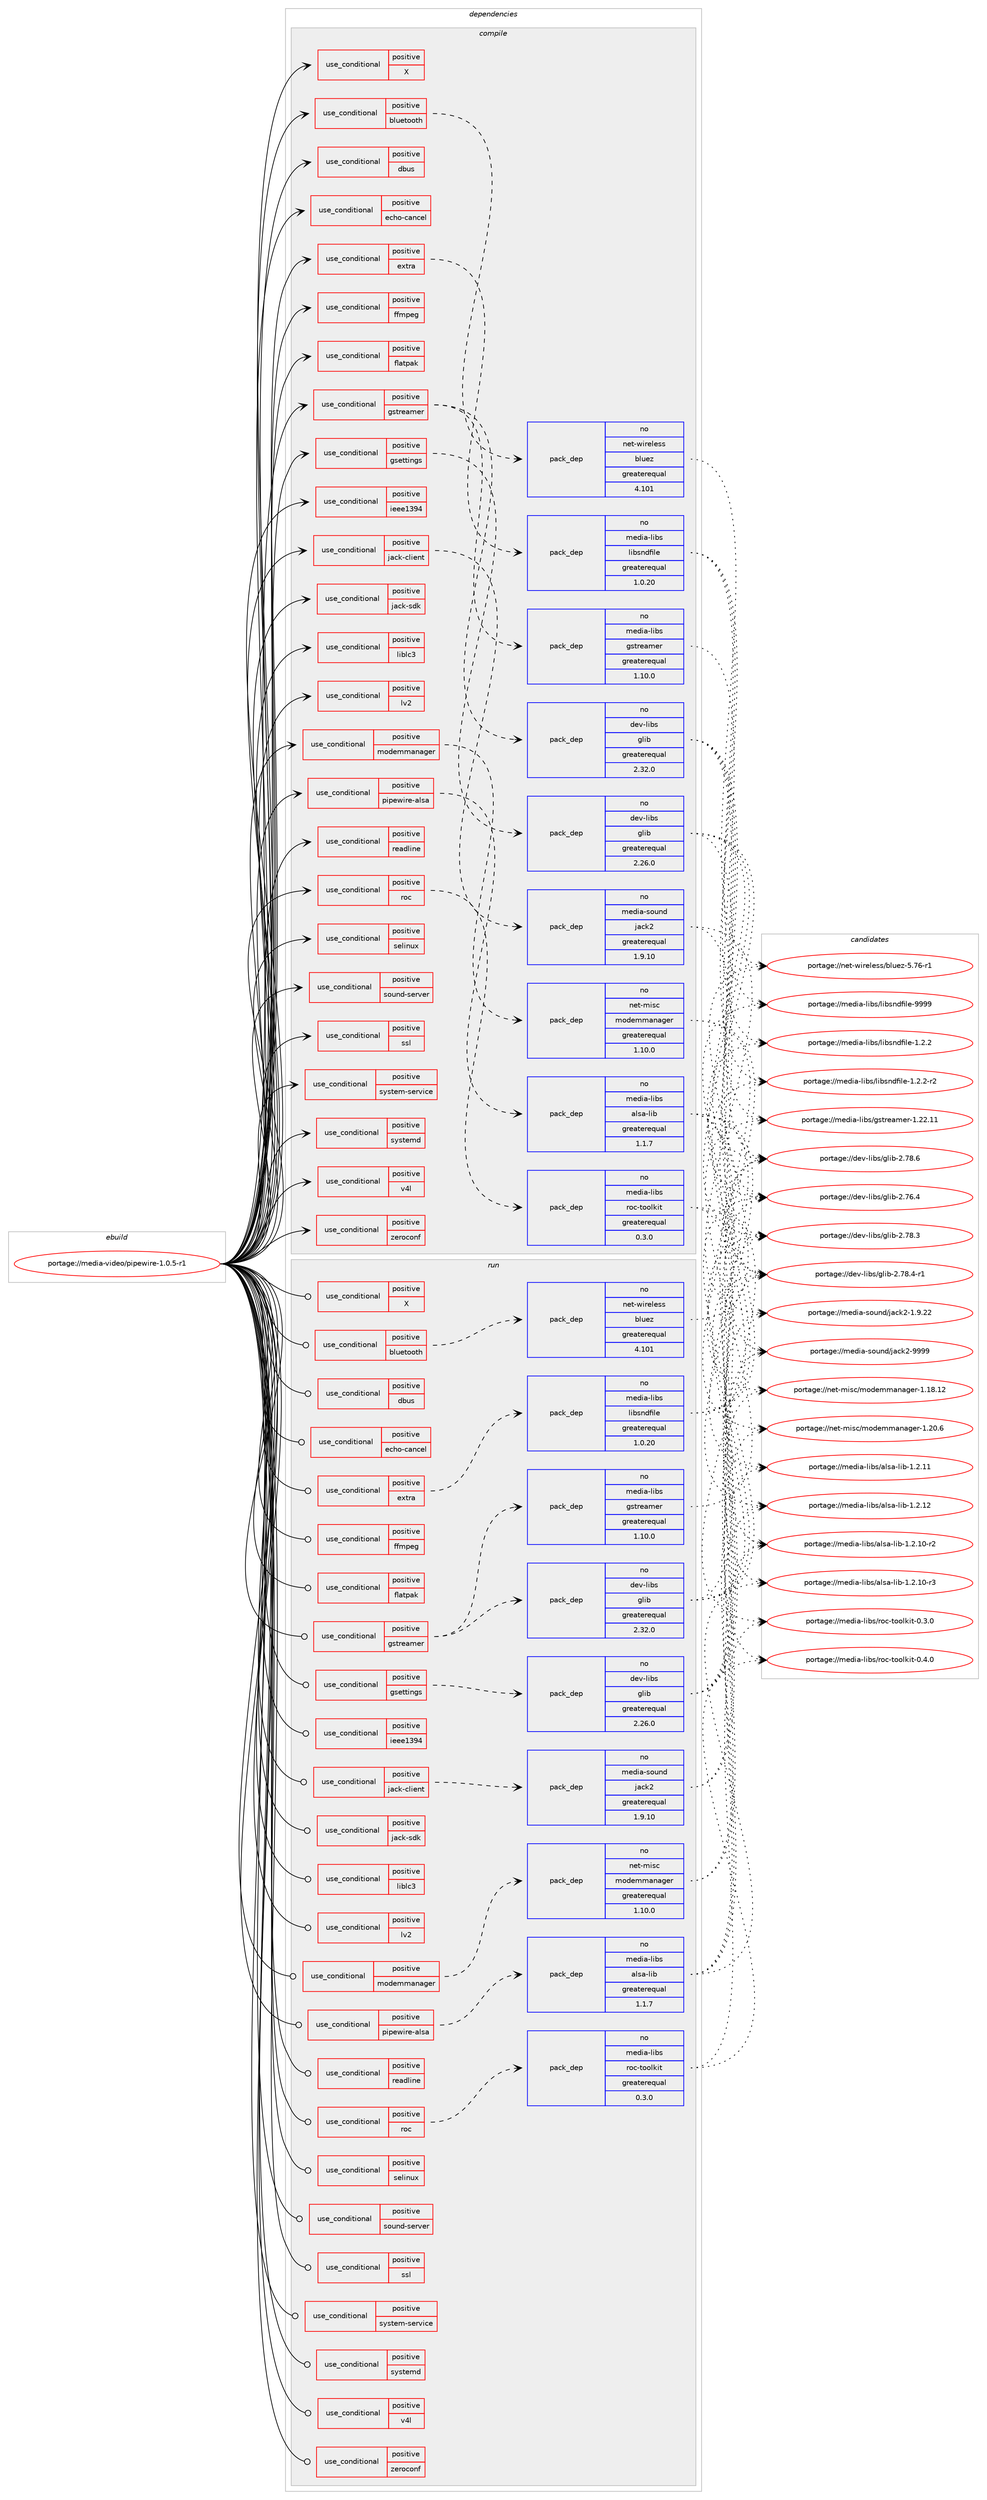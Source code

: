 digraph prolog {

# *************
# Graph options
# *************

newrank=true;
concentrate=true;
compound=true;
graph [rankdir=LR,fontname=Helvetica,fontsize=10,ranksep=1.5];#, ranksep=2.5, nodesep=0.2];
edge  [arrowhead=vee];
node  [fontname=Helvetica,fontsize=10];

# **********
# The ebuild
# **********

subgraph cluster_leftcol {
color=gray;
rank=same;
label=<<i>ebuild</i>>;
id [label="portage://media-video/pipewire-1.0.5-r1", color=red, width=4, href="../media-video/pipewire-1.0.5-r1.svg"];
}

# ****************
# The dependencies
# ****************

subgraph cluster_midcol {
color=gray;
label=<<i>dependencies</i>>;
subgraph cluster_compile {
fillcolor="#eeeeee";
style=filled;
label=<<i>compile</i>>;
subgraph cond83221 {
dependency171243 [label=<<TABLE BORDER="0" CELLBORDER="1" CELLSPACING="0" CELLPADDING="4"><TR><TD ROWSPAN="3" CELLPADDING="10">use_conditional</TD></TR><TR><TD>positive</TD></TR><TR><TD>X</TD></TR></TABLE>>, shape=none, color=red];
# *** BEGIN UNKNOWN DEPENDENCY TYPE (TODO) ***
# dependency171243 -> package_dependency(portage://media-video/pipewire-1.0.5-r1,install,no,media-libs,libcanberra,none,[,,],[],[])
# *** END UNKNOWN DEPENDENCY TYPE (TODO) ***

# *** BEGIN UNKNOWN DEPENDENCY TYPE (TODO) ***
# dependency171243 -> package_dependency(portage://media-video/pipewire-1.0.5-r1,install,no,x11-libs,libX11,none,[,,],[],[])
# *** END UNKNOWN DEPENDENCY TYPE (TODO) ***

# *** BEGIN UNKNOWN DEPENDENCY TYPE (TODO) ***
# dependency171243 -> package_dependency(portage://media-video/pipewire-1.0.5-r1,install,no,x11-libs,libXfixes,none,[,,],[],[])
# *** END UNKNOWN DEPENDENCY TYPE (TODO) ***

}
id:e -> dependency171243:w [weight=20,style="solid",arrowhead="vee"];
subgraph cond83222 {
dependency171244 [label=<<TABLE BORDER="0" CELLBORDER="1" CELLSPACING="0" CELLPADDING="4"><TR><TD ROWSPAN="3" CELLPADDING="10">use_conditional</TD></TR><TR><TD>positive</TD></TR><TR><TD>bluetooth</TD></TR></TABLE>>, shape=none, color=red];
# *** BEGIN UNKNOWN DEPENDENCY TYPE (TODO) ***
# dependency171244 -> package_dependency(portage://media-video/pipewire-1.0.5-r1,install,no,dev-libs,glib,none,[,,],[],[])
# *** END UNKNOWN DEPENDENCY TYPE (TODO) ***

# *** BEGIN UNKNOWN DEPENDENCY TYPE (TODO) ***
# dependency171244 -> package_dependency(portage://media-video/pipewire-1.0.5-r1,install,no,media-libs,fdk-aac,none,[,,],[],[])
# *** END UNKNOWN DEPENDENCY TYPE (TODO) ***

# *** BEGIN UNKNOWN DEPENDENCY TYPE (TODO) ***
# dependency171244 -> package_dependency(portage://media-video/pipewire-1.0.5-r1,install,no,media-libs,libldac,none,[,,],[],[])
# *** END UNKNOWN DEPENDENCY TYPE (TODO) ***

# *** BEGIN UNKNOWN DEPENDENCY TYPE (TODO) ***
# dependency171244 -> package_dependency(portage://media-video/pipewire-1.0.5-r1,install,no,media-libs,libfreeaptx,none,[,,],[],[])
# *** END UNKNOWN DEPENDENCY TYPE (TODO) ***

# *** BEGIN UNKNOWN DEPENDENCY TYPE (TODO) ***
# dependency171244 -> package_dependency(portage://media-video/pipewire-1.0.5-r1,install,no,media-libs,opus,none,[,,],[],[])
# *** END UNKNOWN DEPENDENCY TYPE (TODO) ***

# *** BEGIN UNKNOWN DEPENDENCY TYPE (TODO) ***
# dependency171244 -> package_dependency(portage://media-video/pipewire-1.0.5-r1,install,no,media-libs,sbc,none,[,,],[],[])
# *** END UNKNOWN DEPENDENCY TYPE (TODO) ***

subgraph pack85542 {
dependency171245 [label=<<TABLE BORDER="0" CELLBORDER="1" CELLSPACING="0" CELLPADDING="4" WIDTH="220"><TR><TD ROWSPAN="6" CELLPADDING="30">pack_dep</TD></TR><TR><TD WIDTH="110">no</TD></TR><TR><TD>net-wireless</TD></TR><TR><TD>bluez</TD></TR><TR><TD>greaterequal</TD></TR><TR><TD>4.101</TD></TR></TABLE>>, shape=none, color=blue];
}
dependency171244:e -> dependency171245:w [weight=20,style="dashed",arrowhead="vee"];
# *** BEGIN UNKNOWN DEPENDENCY TYPE (TODO) ***
# dependency171244 -> package_dependency(portage://media-video/pipewire-1.0.5-r1,install,no,virtual,libusb,none,[,,],[slot(1)],[])
# *** END UNKNOWN DEPENDENCY TYPE (TODO) ***

}
id:e -> dependency171244:w [weight=20,style="solid",arrowhead="vee"];
subgraph cond83223 {
dependency171246 [label=<<TABLE BORDER="0" CELLBORDER="1" CELLSPACING="0" CELLPADDING="4"><TR><TD ROWSPAN="3" CELLPADDING="10">use_conditional</TD></TR><TR><TD>positive</TD></TR><TR><TD>dbus</TD></TR></TABLE>>, shape=none, color=red];
# *** BEGIN UNKNOWN DEPENDENCY TYPE (TODO) ***
# dependency171246 -> package_dependency(portage://media-video/pipewire-1.0.5-r1,install,no,sys-apps,dbus,none,[,,],[],[use(optenable(abi_x86_32),negative),use(optenable(abi_x86_64),negative),use(optenable(abi_x86_x32),negative),use(optenable(abi_mips_n32),negative),use(optenable(abi_mips_n64),negative),use(optenable(abi_mips_o32),negative),use(optenable(abi_s390_32),negative),use(optenable(abi_s390_64),negative)])
# *** END UNKNOWN DEPENDENCY TYPE (TODO) ***

}
id:e -> dependency171246:w [weight=20,style="solid",arrowhead="vee"];
subgraph cond83224 {
dependency171247 [label=<<TABLE BORDER="0" CELLBORDER="1" CELLSPACING="0" CELLPADDING="4"><TR><TD ROWSPAN="3" CELLPADDING="10">use_conditional</TD></TR><TR><TD>positive</TD></TR><TR><TD>echo-cancel</TD></TR></TABLE>>, shape=none, color=red];
# *** BEGIN UNKNOWN DEPENDENCY TYPE (TODO) ***
# dependency171247 -> package_dependency(portage://media-video/pipewire-1.0.5-r1,install,no,media-libs,webrtc-audio-processing,none,[,,],[slot(1)],[])
# *** END UNKNOWN DEPENDENCY TYPE (TODO) ***

}
id:e -> dependency171247:w [weight=20,style="solid",arrowhead="vee"];
subgraph cond83225 {
dependency171248 [label=<<TABLE BORDER="0" CELLBORDER="1" CELLSPACING="0" CELLPADDING="4"><TR><TD ROWSPAN="3" CELLPADDING="10">use_conditional</TD></TR><TR><TD>positive</TD></TR><TR><TD>extra</TD></TR></TABLE>>, shape=none, color=red];
subgraph pack85543 {
dependency171249 [label=<<TABLE BORDER="0" CELLBORDER="1" CELLSPACING="0" CELLPADDING="4" WIDTH="220"><TR><TD ROWSPAN="6" CELLPADDING="30">pack_dep</TD></TR><TR><TD WIDTH="110">no</TD></TR><TR><TD>media-libs</TD></TR><TR><TD>libsndfile</TD></TR><TR><TD>greaterequal</TD></TR><TR><TD>1.0.20</TD></TR></TABLE>>, shape=none, color=blue];
}
dependency171248:e -> dependency171249:w [weight=20,style="dashed",arrowhead="vee"];
}
id:e -> dependency171248:w [weight=20,style="solid",arrowhead="vee"];
subgraph cond83226 {
dependency171250 [label=<<TABLE BORDER="0" CELLBORDER="1" CELLSPACING="0" CELLPADDING="4"><TR><TD ROWSPAN="3" CELLPADDING="10">use_conditional</TD></TR><TR><TD>positive</TD></TR><TR><TD>ffmpeg</TD></TR></TABLE>>, shape=none, color=red];
# *** BEGIN UNKNOWN DEPENDENCY TYPE (TODO) ***
# dependency171250 -> package_dependency(portage://media-video/pipewire-1.0.5-r1,install,no,media-video,ffmpeg,none,[,,],any_same_slot,[])
# *** END UNKNOWN DEPENDENCY TYPE (TODO) ***

}
id:e -> dependency171250:w [weight=20,style="solid",arrowhead="vee"];
subgraph cond83227 {
dependency171251 [label=<<TABLE BORDER="0" CELLBORDER="1" CELLSPACING="0" CELLPADDING="4"><TR><TD ROWSPAN="3" CELLPADDING="10">use_conditional</TD></TR><TR><TD>positive</TD></TR><TR><TD>flatpak</TD></TR></TABLE>>, shape=none, color=red];
# *** BEGIN UNKNOWN DEPENDENCY TYPE (TODO) ***
# dependency171251 -> package_dependency(portage://media-video/pipewire-1.0.5-r1,install,no,dev-libs,glib,none,[,,],[],[])
# *** END UNKNOWN DEPENDENCY TYPE (TODO) ***

}
id:e -> dependency171251:w [weight=20,style="solid",arrowhead="vee"];
subgraph cond83228 {
dependency171252 [label=<<TABLE BORDER="0" CELLBORDER="1" CELLSPACING="0" CELLPADDING="4"><TR><TD ROWSPAN="3" CELLPADDING="10">use_conditional</TD></TR><TR><TD>positive</TD></TR><TR><TD>gsettings</TD></TR></TABLE>>, shape=none, color=red];
subgraph pack85544 {
dependency171253 [label=<<TABLE BORDER="0" CELLBORDER="1" CELLSPACING="0" CELLPADDING="4" WIDTH="220"><TR><TD ROWSPAN="6" CELLPADDING="30">pack_dep</TD></TR><TR><TD WIDTH="110">no</TD></TR><TR><TD>dev-libs</TD></TR><TR><TD>glib</TD></TR><TR><TD>greaterequal</TD></TR><TR><TD>2.26.0</TD></TR></TABLE>>, shape=none, color=blue];
}
dependency171252:e -> dependency171253:w [weight=20,style="dashed",arrowhead="vee"];
}
id:e -> dependency171252:w [weight=20,style="solid",arrowhead="vee"];
subgraph cond83229 {
dependency171254 [label=<<TABLE BORDER="0" CELLBORDER="1" CELLSPACING="0" CELLPADDING="4"><TR><TD ROWSPAN="3" CELLPADDING="10">use_conditional</TD></TR><TR><TD>positive</TD></TR><TR><TD>gstreamer</TD></TR></TABLE>>, shape=none, color=red];
subgraph pack85545 {
dependency171255 [label=<<TABLE BORDER="0" CELLBORDER="1" CELLSPACING="0" CELLPADDING="4" WIDTH="220"><TR><TD ROWSPAN="6" CELLPADDING="30">pack_dep</TD></TR><TR><TD WIDTH="110">no</TD></TR><TR><TD>dev-libs</TD></TR><TR><TD>glib</TD></TR><TR><TD>greaterequal</TD></TR><TR><TD>2.32.0</TD></TR></TABLE>>, shape=none, color=blue];
}
dependency171254:e -> dependency171255:w [weight=20,style="dashed",arrowhead="vee"];
subgraph pack85546 {
dependency171256 [label=<<TABLE BORDER="0" CELLBORDER="1" CELLSPACING="0" CELLPADDING="4" WIDTH="220"><TR><TD ROWSPAN="6" CELLPADDING="30">pack_dep</TD></TR><TR><TD WIDTH="110">no</TD></TR><TR><TD>media-libs</TD></TR><TR><TD>gstreamer</TD></TR><TR><TD>greaterequal</TD></TR><TR><TD>1.10.0</TD></TR></TABLE>>, shape=none, color=blue];
}
dependency171254:e -> dependency171256:w [weight=20,style="dashed",arrowhead="vee"];
# *** BEGIN UNKNOWN DEPENDENCY TYPE (TODO) ***
# dependency171254 -> package_dependency(portage://media-video/pipewire-1.0.5-r1,install,no,media-libs,gst-plugins-base,none,[,,],[slot(1.0)],[])
# *** END UNKNOWN DEPENDENCY TYPE (TODO) ***

}
id:e -> dependency171254:w [weight=20,style="solid",arrowhead="vee"];
subgraph cond83230 {
dependency171257 [label=<<TABLE BORDER="0" CELLBORDER="1" CELLSPACING="0" CELLPADDING="4"><TR><TD ROWSPAN="3" CELLPADDING="10">use_conditional</TD></TR><TR><TD>positive</TD></TR><TR><TD>ieee1394</TD></TR></TABLE>>, shape=none, color=red];
# *** BEGIN UNKNOWN DEPENDENCY TYPE (TODO) ***
# dependency171257 -> package_dependency(portage://media-video/pipewire-1.0.5-r1,install,no,media-libs,libffado,none,[,,],[],[use(optenable(abi_x86_32),negative),use(optenable(abi_x86_64),negative),use(optenable(abi_x86_x32),negative),use(optenable(abi_mips_n32),negative),use(optenable(abi_mips_n64),negative),use(optenable(abi_mips_o32),negative),use(optenable(abi_s390_32),negative),use(optenable(abi_s390_64),negative)])
# *** END UNKNOWN DEPENDENCY TYPE (TODO) ***

}
id:e -> dependency171257:w [weight=20,style="solid",arrowhead="vee"];
subgraph cond83231 {
dependency171258 [label=<<TABLE BORDER="0" CELLBORDER="1" CELLSPACING="0" CELLPADDING="4"><TR><TD ROWSPAN="3" CELLPADDING="10">use_conditional</TD></TR><TR><TD>positive</TD></TR><TR><TD>jack-client</TD></TR></TABLE>>, shape=none, color=red];
subgraph pack85547 {
dependency171259 [label=<<TABLE BORDER="0" CELLBORDER="1" CELLSPACING="0" CELLPADDING="4" WIDTH="220"><TR><TD ROWSPAN="6" CELLPADDING="30">pack_dep</TD></TR><TR><TD WIDTH="110">no</TD></TR><TR><TD>media-sound</TD></TR><TR><TD>jack2</TD></TR><TR><TD>greaterequal</TD></TR><TR><TD>1.9.10</TD></TR></TABLE>>, shape=none, color=blue];
}
dependency171258:e -> dependency171259:w [weight=20,style="dashed",arrowhead="vee"];
}
id:e -> dependency171258:w [weight=20,style="solid",arrowhead="vee"];
subgraph cond83232 {
dependency171260 [label=<<TABLE BORDER="0" CELLBORDER="1" CELLSPACING="0" CELLPADDING="4"><TR><TD ROWSPAN="3" CELLPADDING="10">use_conditional</TD></TR><TR><TD>positive</TD></TR><TR><TD>jack-sdk</TD></TR></TABLE>>, shape=none, color=red];
# *** BEGIN UNKNOWN DEPENDENCY TYPE (TODO) ***
# dependency171260 -> package_dependency(portage://media-video/pipewire-1.0.5-r1,install,weak,media-sound,jack-audio-connection-kit,none,[,,],[],[])
# *** END UNKNOWN DEPENDENCY TYPE (TODO) ***

# *** BEGIN UNKNOWN DEPENDENCY TYPE (TODO) ***
# dependency171260 -> package_dependency(portage://media-video/pipewire-1.0.5-r1,install,weak,media-sound,jack2,none,[,,],[],[])
# *** END UNKNOWN DEPENDENCY TYPE (TODO) ***

}
id:e -> dependency171260:w [weight=20,style="solid",arrowhead="vee"];
subgraph cond83233 {
dependency171261 [label=<<TABLE BORDER="0" CELLBORDER="1" CELLSPACING="0" CELLPADDING="4"><TR><TD ROWSPAN="3" CELLPADDING="10">use_conditional</TD></TR><TR><TD>positive</TD></TR><TR><TD>liblc3</TD></TR></TABLE>>, shape=none, color=red];
# *** BEGIN UNKNOWN DEPENDENCY TYPE (TODO) ***
# dependency171261 -> package_dependency(portage://media-video/pipewire-1.0.5-r1,install,no,media-sound,liblc3,none,[,,],[],[])
# *** END UNKNOWN DEPENDENCY TYPE (TODO) ***

}
id:e -> dependency171261:w [weight=20,style="solid",arrowhead="vee"];
subgraph cond83234 {
dependency171262 [label=<<TABLE BORDER="0" CELLBORDER="1" CELLSPACING="0" CELLPADDING="4"><TR><TD ROWSPAN="3" CELLPADDING="10">use_conditional</TD></TR><TR><TD>positive</TD></TR><TR><TD>lv2</TD></TR></TABLE>>, shape=none, color=red];
# *** BEGIN UNKNOWN DEPENDENCY TYPE (TODO) ***
# dependency171262 -> package_dependency(portage://media-video/pipewire-1.0.5-r1,install,no,media-libs,lilv,none,[,,],[],[])
# *** END UNKNOWN DEPENDENCY TYPE (TODO) ***

}
id:e -> dependency171262:w [weight=20,style="solid",arrowhead="vee"];
subgraph cond83235 {
dependency171263 [label=<<TABLE BORDER="0" CELLBORDER="1" CELLSPACING="0" CELLPADDING="4"><TR><TD ROWSPAN="3" CELLPADDING="10">use_conditional</TD></TR><TR><TD>positive</TD></TR><TR><TD>modemmanager</TD></TR></TABLE>>, shape=none, color=red];
subgraph pack85548 {
dependency171264 [label=<<TABLE BORDER="0" CELLBORDER="1" CELLSPACING="0" CELLPADDING="4" WIDTH="220"><TR><TD ROWSPAN="6" CELLPADDING="30">pack_dep</TD></TR><TR><TD WIDTH="110">no</TD></TR><TR><TD>net-misc</TD></TR><TR><TD>modemmanager</TD></TR><TR><TD>greaterequal</TD></TR><TR><TD>1.10.0</TD></TR></TABLE>>, shape=none, color=blue];
}
dependency171263:e -> dependency171264:w [weight=20,style="dashed",arrowhead="vee"];
}
id:e -> dependency171263:w [weight=20,style="solid",arrowhead="vee"];
subgraph cond83236 {
dependency171265 [label=<<TABLE BORDER="0" CELLBORDER="1" CELLSPACING="0" CELLPADDING="4"><TR><TD ROWSPAN="3" CELLPADDING="10">use_conditional</TD></TR><TR><TD>positive</TD></TR><TR><TD>pipewire-alsa</TD></TR></TABLE>>, shape=none, color=red];
subgraph pack85549 {
dependency171266 [label=<<TABLE BORDER="0" CELLBORDER="1" CELLSPACING="0" CELLPADDING="4" WIDTH="220"><TR><TD ROWSPAN="6" CELLPADDING="30">pack_dep</TD></TR><TR><TD WIDTH="110">no</TD></TR><TR><TD>media-libs</TD></TR><TR><TD>alsa-lib</TD></TR><TR><TD>greaterequal</TD></TR><TR><TD>1.1.7</TD></TR></TABLE>>, shape=none, color=blue];
}
dependency171265:e -> dependency171266:w [weight=20,style="dashed",arrowhead="vee"];
}
id:e -> dependency171265:w [weight=20,style="solid",arrowhead="vee"];
subgraph cond83237 {
dependency171267 [label=<<TABLE BORDER="0" CELLBORDER="1" CELLSPACING="0" CELLPADDING="4"><TR><TD ROWSPAN="3" CELLPADDING="10">use_conditional</TD></TR><TR><TD>positive</TD></TR><TR><TD>readline</TD></TR></TABLE>>, shape=none, color=red];
# *** BEGIN UNKNOWN DEPENDENCY TYPE (TODO) ***
# dependency171267 -> package_dependency(portage://media-video/pipewire-1.0.5-r1,install,no,sys-libs,readline,none,[,,],any_same_slot,[])
# *** END UNKNOWN DEPENDENCY TYPE (TODO) ***

}
id:e -> dependency171267:w [weight=20,style="solid",arrowhead="vee"];
subgraph cond83238 {
dependency171268 [label=<<TABLE BORDER="0" CELLBORDER="1" CELLSPACING="0" CELLPADDING="4"><TR><TD ROWSPAN="3" CELLPADDING="10">use_conditional</TD></TR><TR><TD>positive</TD></TR><TR><TD>roc</TD></TR></TABLE>>, shape=none, color=red];
subgraph pack85550 {
dependency171269 [label=<<TABLE BORDER="0" CELLBORDER="1" CELLSPACING="0" CELLPADDING="4" WIDTH="220"><TR><TD ROWSPAN="6" CELLPADDING="30">pack_dep</TD></TR><TR><TD WIDTH="110">no</TD></TR><TR><TD>media-libs</TD></TR><TR><TD>roc-toolkit</TD></TR><TR><TD>greaterequal</TD></TR><TR><TD>0.3.0</TD></TR></TABLE>>, shape=none, color=blue];
}
dependency171268:e -> dependency171269:w [weight=20,style="dashed",arrowhead="vee"];
}
id:e -> dependency171268:w [weight=20,style="solid",arrowhead="vee"];
subgraph cond83239 {
dependency171270 [label=<<TABLE BORDER="0" CELLBORDER="1" CELLSPACING="0" CELLPADDING="4"><TR><TD ROWSPAN="3" CELLPADDING="10">use_conditional</TD></TR><TR><TD>positive</TD></TR><TR><TD>selinux</TD></TR></TABLE>>, shape=none, color=red];
# *** BEGIN UNKNOWN DEPENDENCY TYPE (TODO) ***
# dependency171270 -> package_dependency(portage://media-video/pipewire-1.0.5-r1,install,no,sys-libs,libselinux,none,[,,],[],[])
# *** END UNKNOWN DEPENDENCY TYPE (TODO) ***

}
id:e -> dependency171270:w [weight=20,style="solid",arrowhead="vee"];
subgraph cond83240 {
dependency171271 [label=<<TABLE BORDER="0" CELLBORDER="1" CELLSPACING="0" CELLPADDING="4"><TR><TD ROWSPAN="3" CELLPADDING="10">use_conditional</TD></TR><TR><TD>positive</TD></TR><TR><TD>sound-server</TD></TR></TABLE>>, shape=none, color=red];
# *** BEGIN UNKNOWN DEPENDENCY TYPE (TODO) ***
# dependency171271 -> package_dependency(portage://media-video/pipewire-1.0.5-r1,install,weak,media-sound,pulseaudio-daemon,none,[,,],[],[])
# *** END UNKNOWN DEPENDENCY TYPE (TODO) ***

}
id:e -> dependency171271:w [weight=20,style="solid",arrowhead="vee"];
subgraph cond83241 {
dependency171272 [label=<<TABLE BORDER="0" CELLBORDER="1" CELLSPACING="0" CELLPADDING="4"><TR><TD ROWSPAN="3" CELLPADDING="10">use_conditional</TD></TR><TR><TD>positive</TD></TR><TR><TD>ssl</TD></TR></TABLE>>, shape=none, color=red];
# *** BEGIN UNKNOWN DEPENDENCY TYPE (TODO) ***
# dependency171272 -> package_dependency(portage://media-video/pipewire-1.0.5-r1,install,no,dev-libs,openssl,none,[,,],any_same_slot,[])
# *** END UNKNOWN DEPENDENCY TYPE (TODO) ***

}
id:e -> dependency171272:w [weight=20,style="solid",arrowhead="vee"];
subgraph cond83242 {
dependency171273 [label=<<TABLE BORDER="0" CELLBORDER="1" CELLSPACING="0" CELLPADDING="4"><TR><TD ROWSPAN="3" CELLPADDING="10">use_conditional</TD></TR><TR><TD>positive</TD></TR><TR><TD>system-service</TD></TR></TABLE>>, shape=none, color=red];
# *** BEGIN UNKNOWN DEPENDENCY TYPE (TODO) ***
# dependency171273 -> package_dependency(portage://media-video/pipewire-1.0.5-r1,install,no,acct-user,pipewire,none,[,,],[],[])
# *** END UNKNOWN DEPENDENCY TYPE (TODO) ***

}
id:e -> dependency171273:w [weight=20,style="solid",arrowhead="vee"];
subgraph cond83243 {
dependency171274 [label=<<TABLE BORDER="0" CELLBORDER="1" CELLSPACING="0" CELLPADDING="4"><TR><TD ROWSPAN="3" CELLPADDING="10">use_conditional</TD></TR><TR><TD>positive</TD></TR><TR><TD>systemd</TD></TR></TABLE>>, shape=none, color=red];
# *** BEGIN UNKNOWN DEPENDENCY TYPE (TODO) ***
# dependency171274 -> package_dependency(portage://media-video/pipewire-1.0.5-r1,install,no,sys-apps,systemd,none,[,,],[],[])
# *** END UNKNOWN DEPENDENCY TYPE (TODO) ***

}
id:e -> dependency171274:w [weight=20,style="solid",arrowhead="vee"];
subgraph cond83244 {
dependency171275 [label=<<TABLE BORDER="0" CELLBORDER="1" CELLSPACING="0" CELLPADDING="4"><TR><TD ROWSPAN="3" CELLPADDING="10">use_conditional</TD></TR><TR><TD>positive</TD></TR><TR><TD>v4l</TD></TR></TABLE>>, shape=none, color=red];
# *** BEGIN UNKNOWN DEPENDENCY TYPE (TODO) ***
# dependency171275 -> package_dependency(portage://media-video/pipewire-1.0.5-r1,install,no,media-libs,libv4l,none,[,,],[],[])
# *** END UNKNOWN DEPENDENCY TYPE (TODO) ***

}
id:e -> dependency171275:w [weight=20,style="solid",arrowhead="vee"];
subgraph cond83245 {
dependency171276 [label=<<TABLE BORDER="0" CELLBORDER="1" CELLSPACING="0" CELLPADDING="4"><TR><TD ROWSPAN="3" CELLPADDING="10">use_conditional</TD></TR><TR><TD>positive</TD></TR><TR><TD>zeroconf</TD></TR></TABLE>>, shape=none, color=red];
# *** BEGIN UNKNOWN DEPENDENCY TYPE (TODO) ***
# dependency171276 -> package_dependency(portage://media-video/pipewire-1.0.5-r1,install,no,net-dns,avahi,none,[,,],[],[])
# *** END UNKNOWN DEPENDENCY TYPE (TODO) ***

}
id:e -> dependency171276:w [weight=20,style="solid",arrowhead="vee"];
# *** BEGIN UNKNOWN DEPENDENCY TYPE (TODO) ***
# id -> package_dependency(portage://media-video/pipewire-1.0.5-r1,install,no,acct-group,audio,none,[,,],[],[])
# *** END UNKNOWN DEPENDENCY TYPE (TODO) ***

# *** BEGIN UNKNOWN DEPENDENCY TYPE (TODO) ***
# id -> package_dependency(portage://media-video/pipewire-1.0.5-r1,install,no,acct-group,pipewire,none,[,,],[],[])
# *** END UNKNOWN DEPENDENCY TYPE (TODO) ***

# *** BEGIN UNKNOWN DEPENDENCY TYPE (TODO) ***
# id -> package_dependency(portage://media-video/pipewire-1.0.5-r1,install,no,media-libs,alsa-lib,none,[,,],[],[use(optenable(abi_x86_32),negative),use(optenable(abi_x86_64),negative),use(optenable(abi_x86_x32),negative),use(optenable(abi_mips_n32),negative),use(optenable(abi_mips_n64),negative),use(optenable(abi_mips_o32),negative),use(optenable(abi_s390_32),negative),use(optenable(abi_s390_64),negative)])
# *** END UNKNOWN DEPENDENCY TYPE (TODO) ***

# *** BEGIN UNKNOWN DEPENDENCY TYPE (TODO) ***
# id -> package_dependency(portage://media-video/pipewire-1.0.5-r1,install,no,sys-libs,ncurses,none,[,,],any_same_slot,[use(enable(unicode),positive)])
# *** END UNKNOWN DEPENDENCY TYPE (TODO) ***

# *** BEGIN UNKNOWN DEPENDENCY TYPE (TODO) ***
# id -> package_dependency(portage://media-video/pipewire-1.0.5-r1,install,no,virtual,libintl,none,[,,],[],[use(optenable(abi_x86_32),negative),use(optenable(abi_x86_64),negative),use(optenable(abi_x86_x32),negative),use(optenable(abi_mips_n32),negative),use(optenable(abi_mips_n64),negative),use(optenable(abi_mips_o32),negative),use(optenable(abi_s390_32),negative),use(optenable(abi_s390_64),negative)])
# *** END UNKNOWN DEPENDENCY TYPE (TODO) ***

# *** BEGIN UNKNOWN DEPENDENCY TYPE (TODO) ***
# id -> package_dependency(portage://media-video/pipewire-1.0.5-r1,install,no,virtual,libudev,none,[,,],[],[use(optenable(abi_x86_32),negative),use(optenable(abi_x86_64),negative),use(optenable(abi_x86_x32),negative),use(optenable(abi_mips_n32),negative),use(optenable(abi_mips_n64),negative),use(optenable(abi_mips_o32),negative),use(optenable(abi_s390_32),negative),use(optenable(abi_s390_64),negative)])
# *** END UNKNOWN DEPENDENCY TYPE (TODO) ***

}
subgraph cluster_compileandrun {
fillcolor="#eeeeee";
style=filled;
label=<<i>compile and run</i>>;
}
subgraph cluster_run {
fillcolor="#eeeeee";
style=filled;
label=<<i>run</i>>;
subgraph cond83246 {
dependency171277 [label=<<TABLE BORDER="0" CELLBORDER="1" CELLSPACING="0" CELLPADDING="4"><TR><TD ROWSPAN="3" CELLPADDING="10">use_conditional</TD></TR><TR><TD>positive</TD></TR><TR><TD>X</TD></TR></TABLE>>, shape=none, color=red];
# *** BEGIN UNKNOWN DEPENDENCY TYPE (TODO) ***
# dependency171277 -> package_dependency(portage://media-video/pipewire-1.0.5-r1,run,no,media-libs,libcanberra,none,[,,],[],[])
# *** END UNKNOWN DEPENDENCY TYPE (TODO) ***

# *** BEGIN UNKNOWN DEPENDENCY TYPE (TODO) ***
# dependency171277 -> package_dependency(portage://media-video/pipewire-1.0.5-r1,run,no,x11-libs,libX11,none,[,,],[],[])
# *** END UNKNOWN DEPENDENCY TYPE (TODO) ***

# *** BEGIN UNKNOWN DEPENDENCY TYPE (TODO) ***
# dependency171277 -> package_dependency(portage://media-video/pipewire-1.0.5-r1,run,no,x11-libs,libXfixes,none,[,,],[],[])
# *** END UNKNOWN DEPENDENCY TYPE (TODO) ***

}
id:e -> dependency171277:w [weight=20,style="solid",arrowhead="odot"];
subgraph cond83247 {
dependency171278 [label=<<TABLE BORDER="0" CELLBORDER="1" CELLSPACING="0" CELLPADDING="4"><TR><TD ROWSPAN="3" CELLPADDING="10">use_conditional</TD></TR><TR><TD>positive</TD></TR><TR><TD>bluetooth</TD></TR></TABLE>>, shape=none, color=red];
# *** BEGIN UNKNOWN DEPENDENCY TYPE (TODO) ***
# dependency171278 -> package_dependency(portage://media-video/pipewire-1.0.5-r1,run,no,dev-libs,glib,none,[,,],[],[])
# *** END UNKNOWN DEPENDENCY TYPE (TODO) ***

# *** BEGIN UNKNOWN DEPENDENCY TYPE (TODO) ***
# dependency171278 -> package_dependency(portage://media-video/pipewire-1.0.5-r1,run,no,media-libs,fdk-aac,none,[,,],[],[])
# *** END UNKNOWN DEPENDENCY TYPE (TODO) ***

# *** BEGIN UNKNOWN DEPENDENCY TYPE (TODO) ***
# dependency171278 -> package_dependency(portage://media-video/pipewire-1.0.5-r1,run,no,media-libs,libldac,none,[,,],[],[])
# *** END UNKNOWN DEPENDENCY TYPE (TODO) ***

# *** BEGIN UNKNOWN DEPENDENCY TYPE (TODO) ***
# dependency171278 -> package_dependency(portage://media-video/pipewire-1.0.5-r1,run,no,media-libs,libfreeaptx,none,[,,],[],[])
# *** END UNKNOWN DEPENDENCY TYPE (TODO) ***

# *** BEGIN UNKNOWN DEPENDENCY TYPE (TODO) ***
# dependency171278 -> package_dependency(portage://media-video/pipewire-1.0.5-r1,run,no,media-libs,opus,none,[,,],[],[])
# *** END UNKNOWN DEPENDENCY TYPE (TODO) ***

# *** BEGIN UNKNOWN DEPENDENCY TYPE (TODO) ***
# dependency171278 -> package_dependency(portage://media-video/pipewire-1.0.5-r1,run,no,media-libs,sbc,none,[,,],[],[])
# *** END UNKNOWN DEPENDENCY TYPE (TODO) ***

subgraph pack85551 {
dependency171279 [label=<<TABLE BORDER="0" CELLBORDER="1" CELLSPACING="0" CELLPADDING="4" WIDTH="220"><TR><TD ROWSPAN="6" CELLPADDING="30">pack_dep</TD></TR><TR><TD WIDTH="110">no</TD></TR><TR><TD>net-wireless</TD></TR><TR><TD>bluez</TD></TR><TR><TD>greaterequal</TD></TR><TR><TD>4.101</TD></TR></TABLE>>, shape=none, color=blue];
}
dependency171278:e -> dependency171279:w [weight=20,style="dashed",arrowhead="vee"];
# *** BEGIN UNKNOWN DEPENDENCY TYPE (TODO) ***
# dependency171278 -> package_dependency(portage://media-video/pipewire-1.0.5-r1,run,no,virtual,libusb,none,[,,],[slot(1)],[])
# *** END UNKNOWN DEPENDENCY TYPE (TODO) ***

}
id:e -> dependency171278:w [weight=20,style="solid",arrowhead="odot"];
subgraph cond83248 {
dependency171280 [label=<<TABLE BORDER="0" CELLBORDER="1" CELLSPACING="0" CELLPADDING="4"><TR><TD ROWSPAN="3" CELLPADDING="10">use_conditional</TD></TR><TR><TD>positive</TD></TR><TR><TD>dbus</TD></TR></TABLE>>, shape=none, color=red];
# *** BEGIN UNKNOWN DEPENDENCY TYPE (TODO) ***
# dependency171280 -> package_dependency(portage://media-video/pipewire-1.0.5-r1,run,no,sys-apps,dbus,none,[,,],[],[use(optenable(abi_x86_32),negative),use(optenable(abi_x86_64),negative),use(optenable(abi_x86_x32),negative),use(optenable(abi_mips_n32),negative),use(optenable(abi_mips_n64),negative),use(optenable(abi_mips_o32),negative),use(optenable(abi_s390_32),negative),use(optenable(abi_s390_64),negative)])
# *** END UNKNOWN DEPENDENCY TYPE (TODO) ***

}
id:e -> dependency171280:w [weight=20,style="solid",arrowhead="odot"];
subgraph cond83249 {
dependency171281 [label=<<TABLE BORDER="0" CELLBORDER="1" CELLSPACING="0" CELLPADDING="4"><TR><TD ROWSPAN="3" CELLPADDING="10">use_conditional</TD></TR><TR><TD>positive</TD></TR><TR><TD>echo-cancel</TD></TR></TABLE>>, shape=none, color=red];
# *** BEGIN UNKNOWN DEPENDENCY TYPE (TODO) ***
# dependency171281 -> package_dependency(portage://media-video/pipewire-1.0.5-r1,run,no,media-libs,webrtc-audio-processing,none,[,,],[slot(1)],[])
# *** END UNKNOWN DEPENDENCY TYPE (TODO) ***

}
id:e -> dependency171281:w [weight=20,style="solid",arrowhead="odot"];
subgraph cond83250 {
dependency171282 [label=<<TABLE BORDER="0" CELLBORDER="1" CELLSPACING="0" CELLPADDING="4"><TR><TD ROWSPAN="3" CELLPADDING="10">use_conditional</TD></TR><TR><TD>positive</TD></TR><TR><TD>extra</TD></TR></TABLE>>, shape=none, color=red];
subgraph pack85552 {
dependency171283 [label=<<TABLE BORDER="0" CELLBORDER="1" CELLSPACING="0" CELLPADDING="4" WIDTH="220"><TR><TD ROWSPAN="6" CELLPADDING="30">pack_dep</TD></TR><TR><TD WIDTH="110">no</TD></TR><TR><TD>media-libs</TD></TR><TR><TD>libsndfile</TD></TR><TR><TD>greaterequal</TD></TR><TR><TD>1.0.20</TD></TR></TABLE>>, shape=none, color=blue];
}
dependency171282:e -> dependency171283:w [weight=20,style="dashed",arrowhead="vee"];
}
id:e -> dependency171282:w [weight=20,style="solid",arrowhead="odot"];
subgraph cond83251 {
dependency171284 [label=<<TABLE BORDER="0" CELLBORDER="1" CELLSPACING="0" CELLPADDING="4"><TR><TD ROWSPAN="3" CELLPADDING="10">use_conditional</TD></TR><TR><TD>positive</TD></TR><TR><TD>ffmpeg</TD></TR></TABLE>>, shape=none, color=red];
# *** BEGIN UNKNOWN DEPENDENCY TYPE (TODO) ***
# dependency171284 -> package_dependency(portage://media-video/pipewire-1.0.5-r1,run,no,media-video,ffmpeg,none,[,,],any_same_slot,[])
# *** END UNKNOWN DEPENDENCY TYPE (TODO) ***

}
id:e -> dependency171284:w [weight=20,style="solid",arrowhead="odot"];
subgraph cond83252 {
dependency171285 [label=<<TABLE BORDER="0" CELLBORDER="1" CELLSPACING="0" CELLPADDING="4"><TR><TD ROWSPAN="3" CELLPADDING="10">use_conditional</TD></TR><TR><TD>positive</TD></TR><TR><TD>flatpak</TD></TR></TABLE>>, shape=none, color=red];
# *** BEGIN UNKNOWN DEPENDENCY TYPE (TODO) ***
# dependency171285 -> package_dependency(portage://media-video/pipewire-1.0.5-r1,run,no,dev-libs,glib,none,[,,],[],[])
# *** END UNKNOWN DEPENDENCY TYPE (TODO) ***

}
id:e -> dependency171285:w [weight=20,style="solid",arrowhead="odot"];
subgraph cond83253 {
dependency171286 [label=<<TABLE BORDER="0" CELLBORDER="1" CELLSPACING="0" CELLPADDING="4"><TR><TD ROWSPAN="3" CELLPADDING="10">use_conditional</TD></TR><TR><TD>positive</TD></TR><TR><TD>gsettings</TD></TR></TABLE>>, shape=none, color=red];
subgraph pack85553 {
dependency171287 [label=<<TABLE BORDER="0" CELLBORDER="1" CELLSPACING="0" CELLPADDING="4" WIDTH="220"><TR><TD ROWSPAN="6" CELLPADDING="30">pack_dep</TD></TR><TR><TD WIDTH="110">no</TD></TR><TR><TD>dev-libs</TD></TR><TR><TD>glib</TD></TR><TR><TD>greaterequal</TD></TR><TR><TD>2.26.0</TD></TR></TABLE>>, shape=none, color=blue];
}
dependency171286:e -> dependency171287:w [weight=20,style="dashed",arrowhead="vee"];
}
id:e -> dependency171286:w [weight=20,style="solid",arrowhead="odot"];
subgraph cond83254 {
dependency171288 [label=<<TABLE BORDER="0" CELLBORDER="1" CELLSPACING="0" CELLPADDING="4"><TR><TD ROWSPAN="3" CELLPADDING="10">use_conditional</TD></TR><TR><TD>positive</TD></TR><TR><TD>gstreamer</TD></TR></TABLE>>, shape=none, color=red];
subgraph pack85554 {
dependency171289 [label=<<TABLE BORDER="0" CELLBORDER="1" CELLSPACING="0" CELLPADDING="4" WIDTH="220"><TR><TD ROWSPAN="6" CELLPADDING="30">pack_dep</TD></TR><TR><TD WIDTH="110">no</TD></TR><TR><TD>dev-libs</TD></TR><TR><TD>glib</TD></TR><TR><TD>greaterequal</TD></TR><TR><TD>2.32.0</TD></TR></TABLE>>, shape=none, color=blue];
}
dependency171288:e -> dependency171289:w [weight=20,style="dashed",arrowhead="vee"];
subgraph pack85555 {
dependency171290 [label=<<TABLE BORDER="0" CELLBORDER="1" CELLSPACING="0" CELLPADDING="4" WIDTH="220"><TR><TD ROWSPAN="6" CELLPADDING="30">pack_dep</TD></TR><TR><TD WIDTH="110">no</TD></TR><TR><TD>media-libs</TD></TR><TR><TD>gstreamer</TD></TR><TR><TD>greaterequal</TD></TR><TR><TD>1.10.0</TD></TR></TABLE>>, shape=none, color=blue];
}
dependency171288:e -> dependency171290:w [weight=20,style="dashed",arrowhead="vee"];
# *** BEGIN UNKNOWN DEPENDENCY TYPE (TODO) ***
# dependency171288 -> package_dependency(portage://media-video/pipewire-1.0.5-r1,run,no,media-libs,gst-plugins-base,none,[,,],[slot(1.0)],[])
# *** END UNKNOWN DEPENDENCY TYPE (TODO) ***

}
id:e -> dependency171288:w [weight=20,style="solid",arrowhead="odot"];
subgraph cond83255 {
dependency171291 [label=<<TABLE BORDER="0" CELLBORDER="1" CELLSPACING="0" CELLPADDING="4"><TR><TD ROWSPAN="3" CELLPADDING="10">use_conditional</TD></TR><TR><TD>positive</TD></TR><TR><TD>ieee1394</TD></TR></TABLE>>, shape=none, color=red];
# *** BEGIN UNKNOWN DEPENDENCY TYPE (TODO) ***
# dependency171291 -> package_dependency(portage://media-video/pipewire-1.0.5-r1,run,no,media-libs,libffado,none,[,,],[],[use(optenable(abi_x86_32),negative),use(optenable(abi_x86_64),negative),use(optenable(abi_x86_x32),negative),use(optenable(abi_mips_n32),negative),use(optenable(abi_mips_n64),negative),use(optenable(abi_mips_o32),negative),use(optenable(abi_s390_32),negative),use(optenable(abi_s390_64),negative)])
# *** END UNKNOWN DEPENDENCY TYPE (TODO) ***

}
id:e -> dependency171291:w [weight=20,style="solid",arrowhead="odot"];
subgraph cond83256 {
dependency171292 [label=<<TABLE BORDER="0" CELLBORDER="1" CELLSPACING="0" CELLPADDING="4"><TR><TD ROWSPAN="3" CELLPADDING="10">use_conditional</TD></TR><TR><TD>positive</TD></TR><TR><TD>jack-client</TD></TR></TABLE>>, shape=none, color=red];
subgraph pack85556 {
dependency171293 [label=<<TABLE BORDER="0" CELLBORDER="1" CELLSPACING="0" CELLPADDING="4" WIDTH="220"><TR><TD ROWSPAN="6" CELLPADDING="30">pack_dep</TD></TR><TR><TD WIDTH="110">no</TD></TR><TR><TD>media-sound</TD></TR><TR><TD>jack2</TD></TR><TR><TD>greaterequal</TD></TR><TR><TD>1.9.10</TD></TR></TABLE>>, shape=none, color=blue];
}
dependency171292:e -> dependency171293:w [weight=20,style="dashed",arrowhead="vee"];
}
id:e -> dependency171292:w [weight=20,style="solid",arrowhead="odot"];
subgraph cond83257 {
dependency171294 [label=<<TABLE BORDER="0" CELLBORDER="1" CELLSPACING="0" CELLPADDING="4"><TR><TD ROWSPAN="3" CELLPADDING="10">use_conditional</TD></TR><TR><TD>positive</TD></TR><TR><TD>jack-sdk</TD></TR></TABLE>>, shape=none, color=red];
# *** BEGIN UNKNOWN DEPENDENCY TYPE (TODO) ***
# dependency171294 -> package_dependency(portage://media-video/pipewire-1.0.5-r1,run,weak,media-sound,jack-audio-connection-kit,none,[,,],[],[])
# *** END UNKNOWN DEPENDENCY TYPE (TODO) ***

# *** BEGIN UNKNOWN DEPENDENCY TYPE (TODO) ***
# dependency171294 -> package_dependency(portage://media-video/pipewire-1.0.5-r1,run,weak,media-sound,jack2,none,[,,],[],[])
# *** END UNKNOWN DEPENDENCY TYPE (TODO) ***

}
id:e -> dependency171294:w [weight=20,style="solid",arrowhead="odot"];
subgraph cond83258 {
dependency171295 [label=<<TABLE BORDER="0" CELLBORDER="1" CELLSPACING="0" CELLPADDING="4"><TR><TD ROWSPAN="3" CELLPADDING="10">use_conditional</TD></TR><TR><TD>positive</TD></TR><TR><TD>liblc3</TD></TR></TABLE>>, shape=none, color=red];
# *** BEGIN UNKNOWN DEPENDENCY TYPE (TODO) ***
# dependency171295 -> package_dependency(portage://media-video/pipewire-1.0.5-r1,run,no,media-sound,liblc3,none,[,,],[],[])
# *** END UNKNOWN DEPENDENCY TYPE (TODO) ***

}
id:e -> dependency171295:w [weight=20,style="solid",arrowhead="odot"];
subgraph cond83259 {
dependency171296 [label=<<TABLE BORDER="0" CELLBORDER="1" CELLSPACING="0" CELLPADDING="4"><TR><TD ROWSPAN="3" CELLPADDING="10">use_conditional</TD></TR><TR><TD>positive</TD></TR><TR><TD>lv2</TD></TR></TABLE>>, shape=none, color=red];
# *** BEGIN UNKNOWN DEPENDENCY TYPE (TODO) ***
# dependency171296 -> package_dependency(portage://media-video/pipewire-1.0.5-r1,run,no,media-libs,lilv,none,[,,],[],[])
# *** END UNKNOWN DEPENDENCY TYPE (TODO) ***

}
id:e -> dependency171296:w [weight=20,style="solid",arrowhead="odot"];
subgraph cond83260 {
dependency171297 [label=<<TABLE BORDER="0" CELLBORDER="1" CELLSPACING="0" CELLPADDING="4"><TR><TD ROWSPAN="3" CELLPADDING="10">use_conditional</TD></TR><TR><TD>positive</TD></TR><TR><TD>modemmanager</TD></TR></TABLE>>, shape=none, color=red];
subgraph pack85557 {
dependency171298 [label=<<TABLE BORDER="0" CELLBORDER="1" CELLSPACING="0" CELLPADDING="4" WIDTH="220"><TR><TD ROWSPAN="6" CELLPADDING="30">pack_dep</TD></TR><TR><TD WIDTH="110">no</TD></TR><TR><TD>net-misc</TD></TR><TR><TD>modemmanager</TD></TR><TR><TD>greaterequal</TD></TR><TR><TD>1.10.0</TD></TR></TABLE>>, shape=none, color=blue];
}
dependency171297:e -> dependency171298:w [weight=20,style="dashed",arrowhead="vee"];
}
id:e -> dependency171297:w [weight=20,style="solid",arrowhead="odot"];
subgraph cond83261 {
dependency171299 [label=<<TABLE BORDER="0" CELLBORDER="1" CELLSPACING="0" CELLPADDING="4"><TR><TD ROWSPAN="3" CELLPADDING="10">use_conditional</TD></TR><TR><TD>positive</TD></TR><TR><TD>pipewire-alsa</TD></TR></TABLE>>, shape=none, color=red];
subgraph pack85558 {
dependency171300 [label=<<TABLE BORDER="0" CELLBORDER="1" CELLSPACING="0" CELLPADDING="4" WIDTH="220"><TR><TD ROWSPAN="6" CELLPADDING="30">pack_dep</TD></TR><TR><TD WIDTH="110">no</TD></TR><TR><TD>media-libs</TD></TR><TR><TD>alsa-lib</TD></TR><TR><TD>greaterequal</TD></TR><TR><TD>1.1.7</TD></TR></TABLE>>, shape=none, color=blue];
}
dependency171299:e -> dependency171300:w [weight=20,style="dashed",arrowhead="vee"];
}
id:e -> dependency171299:w [weight=20,style="solid",arrowhead="odot"];
subgraph cond83262 {
dependency171301 [label=<<TABLE BORDER="0" CELLBORDER="1" CELLSPACING="0" CELLPADDING="4"><TR><TD ROWSPAN="3" CELLPADDING="10">use_conditional</TD></TR><TR><TD>positive</TD></TR><TR><TD>readline</TD></TR></TABLE>>, shape=none, color=red];
# *** BEGIN UNKNOWN DEPENDENCY TYPE (TODO) ***
# dependency171301 -> package_dependency(portage://media-video/pipewire-1.0.5-r1,run,no,sys-libs,readline,none,[,,],any_same_slot,[])
# *** END UNKNOWN DEPENDENCY TYPE (TODO) ***

}
id:e -> dependency171301:w [weight=20,style="solid",arrowhead="odot"];
subgraph cond83263 {
dependency171302 [label=<<TABLE BORDER="0" CELLBORDER="1" CELLSPACING="0" CELLPADDING="4"><TR><TD ROWSPAN="3" CELLPADDING="10">use_conditional</TD></TR><TR><TD>positive</TD></TR><TR><TD>roc</TD></TR></TABLE>>, shape=none, color=red];
subgraph pack85559 {
dependency171303 [label=<<TABLE BORDER="0" CELLBORDER="1" CELLSPACING="0" CELLPADDING="4" WIDTH="220"><TR><TD ROWSPAN="6" CELLPADDING="30">pack_dep</TD></TR><TR><TD WIDTH="110">no</TD></TR><TR><TD>media-libs</TD></TR><TR><TD>roc-toolkit</TD></TR><TR><TD>greaterequal</TD></TR><TR><TD>0.3.0</TD></TR></TABLE>>, shape=none, color=blue];
}
dependency171302:e -> dependency171303:w [weight=20,style="dashed",arrowhead="vee"];
}
id:e -> dependency171302:w [weight=20,style="solid",arrowhead="odot"];
subgraph cond83264 {
dependency171304 [label=<<TABLE BORDER="0" CELLBORDER="1" CELLSPACING="0" CELLPADDING="4"><TR><TD ROWSPAN="3" CELLPADDING="10">use_conditional</TD></TR><TR><TD>positive</TD></TR><TR><TD>selinux</TD></TR></TABLE>>, shape=none, color=red];
# *** BEGIN UNKNOWN DEPENDENCY TYPE (TODO) ***
# dependency171304 -> package_dependency(portage://media-video/pipewire-1.0.5-r1,run,no,sys-libs,libselinux,none,[,,],[],[])
# *** END UNKNOWN DEPENDENCY TYPE (TODO) ***

}
id:e -> dependency171304:w [weight=20,style="solid",arrowhead="odot"];
subgraph cond83265 {
dependency171305 [label=<<TABLE BORDER="0" CELLBORDER="1" CELLSPACING="0" CELLPADDING="4"><TR><TD ROWSPAN="3" CELLPADDING="10">use_conditional</TD></TR><TR><TD>positive</TD></TR><TR><TD>sound-server</TD></TR></TABLE>>, shape=none, color=red];
# *** BEGIN UNKNOWN DEPENDENCY TYPE (TODO) ***
# dependency171305 -> package_dependency(portage://media-video/pipewire-1.0.5-r1,run,weak,media-sound,pulseaudio-daemon,none,[,,],[],[])
# *** END UNKNOWN DEPENDENCY TYPE (TODO) ***

}
id:e -> dependency171305:w [weight=20,style="solid",arrowhead="odot"];
subgraph cond83266 {
dependency171306 [label=<<TABLE BORDER="0" CELLBORDER="1" CELLSPACING="0" CELLPADDING="4"><TR><TD ROWSPAN="3" CELLPADDING="10">use_conditional</TD></TR><TR><TD>positive</TD></TR><TR><TD>ssl</TD></TR></TABLE>>, shape=none, color=red];
# *** BEGIN UNKNOWN DEPENDENCY TYPE (TODO) ***
# dependency171306 -> package_dependency(portage://media-video/pipewire-1.0.5-r1,run,no,dev-libs,openssl,none,[,,],any_same_slot,[])
# *** END UNKNOWN DEPENDENCY TYPE (TODO) ***

}
id:e -> dependency171306:w [weight=20,style="solid",arrowhead="odot"];
subgraph cond83267 {
dependency171307 [label=<<TABLE BORDER="0" CELLBORDER="1" CELLSPACING="0" CELLPADDING="4"><TR><TD ROWSPAN="3" CELLPADDING="10">use_conditional</TD></TR><TR><TD>positive</TD></TR><TR><TD>system-service</TD></TR></TABLE>>, shape=none, color=red];
# *** BEGIN UNKNOWN DEPENDENCY TYPE (TODO) ***
# dependency171307 -> package_dependency(portage://media-video/pipewire-1.0.5-r1,run,no,acct-user,pipewire,none,[,,],[],[])
# *** END UNKNOWN DEPENDENCY TYPE (TODO) ***

}
id:e -> dependency171307:w [weight=20,style="solid",arrowhead="odot"];
subgraph cond83268 {
dependency171308 [label=<<TABLE BORDER="0" CELLBORDER="1" CELLSPACING="0" CELLPADDING="4"><TR><TD ROWSPAN="3" CELLPADDING="10">use_conditional</TD></TR><TR><TD>positive</TD></TR><TR><TD>systemd</TD></TR></TABLE>>, shape=none, color=red];
# *** BEGIN UNKNOWN DEPENDENCY TYPE (TODO) ***
# dependency171308 -> package_dependency(portage://media-video/pipewire-1.0.5-r1,run,no,sys-apps,systemd,none,[,,],[],[])
# *** END UNKNOWN DEPENDENCY TYPE (TODO) ***

}
id:e -> dependency171308:w [weight=20,style="solid",arrowhead="odot"];
subgraph cond83269 {
dependency171309 [label=<<TABLE BORDER="0" CELLBORDER="1" CELLSPACING="0" CELLPADDING="4"><TR><TD ROWSPAN="3" CELLPADDING="10">use_conditional</TD></TR><TR><TD>positive</TD></TR><TR><TD>v4l</TD></TR></TABLE>>, shape=none, color=red];
# *** BEGIN UNKNOWN DEPENDENCY TYPE (TODO) ***
# dependency171309 -> package_dependency(portage://media-video/pipewire-1.0.5-r1,run,no,media-libs,libv4l,none,[,,],[],[])
# *** END UNKNOWN DEPENDENCY TYPE (TODO) ***

}
id:e -> dependency171309:w [weight=20,style="solid",arrowhead="odot"];
subgraph cond83270 {
dependency171310 [label=<<TABLE BORDER="0" CELLBORDER="1" CELLSPACING="0" CELLPADDING="4"><TR><TD ROWSPAN="3" CELLPADDING="10">use_conditional</TD></TR><TR><TD>positive</TD></TR><TR><TD>zeroconf</TD></TR></TABLE>>, shape=none, color=red];
# *** BEGIN UNKNOWN DEPENDENCY TYPE (TODO) ***
# dependency171310 -> package_dependency(portage://media-video/pipewire-1.0.5-r1,run,no,net-dns,avahi,none,[,,],[],[])
# *** END UNKNOWN DEPENDENCY TYPE (TODO) ***

}
id:e -> dependency171310:w [weight=20,style="solid",arrowhead="odot"];
# *** BEGIN UNKNOWN DEPENDENCY TYPE (TODO) ***
# id -> package_dependency(portage://media-video/pipewire-1.0.5-r1,run,no,acct-group,audio,none,[,,],[],[])
# *** END UNKNOWN DEPENDENCY TYPE (TODO) ***

# *** BEGIN UNKNOWN DEPENDENCY TYPE (TODO) ***
# id -> package_dependency(portage://media-video/pipewire-1.0.5-r1,run,no,acct-group,pipewire,none,[,,],[],[])
# *** END UNKNOWN DEPENDENCY TYPE (TODO) ***

# *** BEGIN UNKNOWN DEPENDENCY TYPE (TODO) ***
# id -> package_dependency(portage://media-video/pipewire-1.0.5-r1,run,no,media-libs,alsa-lib,none,[,,],[],[use(optenable(abi_x86_32),negative),use(optenable(abi_x86_64),negative),use(optenable(abi_x86_x32),negative),use(optenable(abi_mips_n32),negative),use(optenable(abi_mips_n64),negative),use(optenable(abi_mips_o32),negative),use(optenable(abi_s390_32),negative),use(optenable(abi_s390_64),negative)])
# *** END UNKNOWN DEPENDENCY TYPE (TODO) ***

# *** BEGIN UNKNOWN DEPENDENCY TYPE (TODO) ***
# id -> package_dependency(portage://media-video/pipewire-1.0.5-r1,run,no,sys-libs,ncurses,none,[,,],any_same_slot,[use(enable(unicode),positive)])
# *** END UNKNOWN DEPENDENCY TYPE (TODO) ***

# *** BEGIN UNKNOWN DEPENDENCY TYPE (TODO) ***
# id -> package_dependency(portage://media-video/pipewire-1.0.5-r1,run,no,virtual,libintl,none,[,,],[],[use(optenable(abi_x86_32),negative),use(optenable(abi_x86_64),negative),use(optenable(abi_x86_x32),negative),use(optenable(abi_mips_n32),negative),use(optenable(abi_mips_n64),negative),use(optenable(abi_mips_o32),negative),use(optenable(abi_s390_32),negative),use(optenable(abi_s390_64),negative)])
# *** END UNKNOWN DEPENDENCY TYPE (TODO) ***

# *** BEGIN UNKNOWN DEPENDENCY TYPE (TODO) ***
# id -> package_dependency(portage://media-video/pipewire-1.0.5-r1,run,no,virtual,libudev,none,[,,],[],[use(optenable(abi_x86_32),negative),use(optenable(abi_x86_64),negative),use(optenable(abi_x86_x32),negative),use(optenable(abi_mips_n32),negative),use(optenable(abi_mips_n64),negative),use(optenable(abi_mips_o32),negative),use(optenable(abi_s390_32),negative),use(optenable(abi_s390_64),negative)])
# *** END UNKNOWN DEPENDENCY TYPE (TODO) ***

# *** BEGIN UNKNOWN DEPENDENCY TYPE (TODO) ***
# id -> package_dependency(portage://media-video/pipewire-1.0.5-r1,run,no,virtual,tmpfiles,none,[,,],[],[])
# *** END UNKNOWN DEPENDENCY TYPE (TODO) ***

}
}

# **************
# The candidates
# **************

subgraph cluster_choices {
rank=same;
color=gray;
label=<<i>candidates</i>>;

subgraph choice85542 {
color=black;
nodesep=1;
choice11010111645119105114101108101115115479810811710112245534655544511449 [label="portage://net-wireless/bluez-5.76-r1", color=red, width=4,href="../net-wireless/bluez-5.76-r1.svg"];
dependency171245:e -> choice11010111645119105114101108101115115479810811710112245534655544511449:w [style=dotted,weight="100"];
}
subgraph choice85543 {
color=black;
nodesep=1;
choice1091011001059745108105981154710810598115110100102105108101454946504650 [label="portage://media-libs/libsndfile-1.2.2", color=red, width=4,href="../media-libs/libsndfile-1.2.2.svg"];
choice10910110010597451081059811547108105981151101001021051081014549465046504511450 [label="portage://media-libs/libsndfile-1.2.2-r2", color=red, width=4,href="../media-libs/libsndfile-1.2.2-r2.svg"];
choice10910110010597451081059811547108105981151101001021051081014557575757 [label="portage://media-libs/libsndfile-9999", color=red, width=4,href="../media-libs/libsndfile-9999.svg"];
dependency171249:e -> choice1091011001059745108105981154710810598115110100102105108101454946504650:w [style=dotted,weight="100"];
dependency171249:e -> choice10910110010597451081059811547108105981151101001021051081014549465046504511450:w [style=dotted,weight="100"];
dependency171249:e -> choice10910110010597451081059811547108105981151101001021051081014557575757:w [style=dotted,weight="100"];
}
subgraph choice85544 {
color=black;
nodesep=1;
choice1001011184510810598115471031081059845504655544652 [label="portage://dev-libs/glib-2.76.4", color=red, width=4,href="../dev-libs/glib-2.76.4.svg"];
choice1001011184510810598115471031081059845504655564651 [label="portage://dev-libs/glib-2.78.3", color=red, width=4,href="../dev-libs/glib-2.78.3.svg"];
choice10010111845108105981154710310810598455046555646524511449 [label="portage://dev-libs/glib-2.78.4-r1", color=red, width=4,href="../dev-libs/glib-2.78.4-r1.svg"];
choice1001011184510810598115471031081059845504655564654 [label="portage://dev-libs/glib-2.78.6", color=red, width=4,href="../dev-libs/glib-2.78.6.svg"];
dependency171253:e -> choice1001011184510810598115471031081059845504655544652:w [style=dotted,weight="100"];
dependency171253:e -> choice1001011184510810598115471031081059845504655564651:w [style=dotted,weight="100"];
dependency171253:e -> choice10010111845108105981154710310810598455046555646524511449:w [style=dotted,weight="100"];
dependency171253:e -> choice1001011184510810598115471031081059845504655564654:w [style=dotted,weight="100"];
}
subgraph choice85545 {
color=black;
nodesep=1;
choice1001011184510810598115471031081059845504655544652 [label="portage://dev-libs/glib-2.76.4", color=red, width=4,href="../dev-libs/glib-2.76.4.svg"];
choice1001011184510810598115471031081059845504655564651 [label="portage://dev-libs/glib-2.78.3", color=red, width=4,href="../dev-libs/glib-2.78.3.svg"];
choice10010111845108105981154710310810598455046555646524511449 [label="portage://dev-libs/glib-2.78.4-r1", color=red, width=4,href="../dev-libs/glib-2.78.4-r1.svg"];
choice1001011184510810598115471031081059845504655564654 [label="portage://dev-libs/glib-2.78.6", color=red, width=4,href="../dev-libs/glib-2.78.6.svg"];
dependency171255:e -> choice1001011184510810598115471031081059845504655544652:w [style=dotted,weight="100"];
dependency171255:e -> choice1001011184510810598115471031081059845504655564651:w [style=dotted,weight="100"];
dependency171255:e -> choice10010111845108105981154710310810598455046555646524511449:w [style=dotted,weight="100"];
dependency171255:e -> choice1001011184510810598115471031081059845504655564654:w [style=dotted,weight="100"];
}
subgraph choice85546 {
color=black;
nodesep=1;
choice10910110010597451081059811547103115116114101971091011144549465050464949 [label="portage://media-libs/gstreamer-1.22.11", color=red, width=4,href="../media-libs/gstreamer-1.22.11.svg"];
dependency171256:e -> choice10910110010597451081059811547103115116114101971091011144549465050464949:w [style=dotted,weight="100"];
}
subgraph choice85547 {
color=black;
nodesep=1;
choice10910110010597451151111171101004710697991075045494657465050 [label="portage://media-sound/jack2-1.9.22", color=red, width=4,href="../media-sound/jack2-1.9.22.svg"];
choice1091011001059745115111117110100471069799107504557575757 [label="portage://media-sound/jack2-9999", color=red, width=4,href="../media-sound/jack2-9999.svg"];
dependency171259:e -> choice10910110010597451151111171101004710697991075045494657465050:w [style=dotted,weight="100"];
dependency171259:e -> choice1091011001059745115111117110100471069799107504557575757:w [style=dotted,weight="100"];
}
subgraph choice85548 {
color=black;
nodesep=1;
choice11010111645109105115994710911110010110910997110971031011144549464956464950 [label="portage://net-misc/modemmanager-1.18.12", color=red, width=4,href="../net-misc/modemmanager-1.18.12.svg"];
choice110101116451091051159947109111100101109109971109710310111445494650484654 [label="portage://net-misc/modemmanager-1.20.6", color=red, width=4,href="../net-misc/modemmanager-1.20.6.svg"];
dependency171264:e -> choice11010111645109105115994710911110010110910997110971031011144549464956464950:w [style=dotted,weight="100"];
dependency171264:e -> choice110101116451091051159947109111100101109109971109710310111445494650484654:w [style=dotted,weight="100"];
}
subgraph choice85549 {
color=black;
nodesep=1;
choice1091011001059745108105981154797108115974510810598454946504649484511450 [label="portage://media-libs/alsa-lib-1.2.10-r2", color=red, width=4,href="../media-libs/alsa-lib-1.2.10-r2.svg"];
choice1091011001059745108105981154797108115974510810598454946504649484511451 [label="portage://media-libs/alsa-lib-1.2.10-r3", color=red, width=4,href="../media-libs/alsa-lib-1.2.10-r3.svg"];
choice109101100105974510810598115479710811597451081059845494650464949 [label="portage://media-libs/alsa-lib-1.2.11", color=red, width=4,href="../media-libs/alsa-lib-1.2.11.svg"];
choice109101100105974510810598115479710811597451081059845494650464950 [label="portage://media-libs/alsa-lib-1.2.12", color=red, width=4,href="../media-libs/alsa-lib-1.2.12.svg"];
dependency171266:e -> choice1091011001059745108105981154797108115974510810598454946504649484511450:w [style=dotted,weight="100"];
dependency171266:e -> choice1091011001059745108105981154797108115974510810598454946504649484511451:w [style=dotted,weight="100"];
dependency171266:e -> choice109101100105974510810598115479710811597451081059845494650464949:w [style=dotted,weight="100"];
dependency171266:e -> choice109101100105974510810598115479710811597451081059845494650464950:w [style=dotted,weight="100"];
}
subgraph choice85550 {
color=black;
nodesep=1;
choice109101100105974510810598115471141119945116111111108107105116454846514648 [label="portage://media-libs/roc-toolkit-0.3.0", color=red, width=4,href="../media-libs/roc-toolkit-0.3.0.svg"];
choice109101100105974510810598115471141119945116111111108107105116454846524648 [label="portage://media-libs/roc-toolkit-0.4.0", color=red, width=4,href="../media-libs/roc-toolkit-0.4.0.svg"];
dependency171269:e -> choice109101100105974510810598115471141119945116111111108107105116454846514648:w [style=dotted,weight="100"];
dependency171269:e -> choice109101100105974510810598115471141119945116111111108107105116454846524648:w [style=dotted,weight="100"];
}
subgraph choice85551 {
color=black;
nodesep=1;
choice11010111645119105114101108101115115479810811710112245534655544511449 [label="portage://net-wireless/bluez-5.76-r1", color=red, width=4,href="../net-wireless/bluez-5.76-r1.svg"];
dependency171279:e -> choice11010111645119105114101108101115115479810811710112245534655544511449:w [style=dotted,weight="100"];
}
subgraph choice85552 {
color=black;
nodesep=1;
choice1091011001059745108105981154710810598115110100102105108101454946504650 [label="portage://media-libs/libsndfile-1.2.2", color=red, width=4,href="../media-libs/libsndfile-1.2.2.svg"];
choice10910110010597451081059811547108105981151101001021051081014549465046504511450 [label="portage://media-libs/libsndfile-1.2.2-r2", color=red, width=4,href="../media-libs/libsndfile-1.2.2-r2.svg"];
choice10910110010597451081059811547108105981151101001021051081014557575757 [label="portage://media-libs/libsndfile-9999", color=red, width=4,href="../media-libs/libsndfile-9999.svg"];
dependency171283:e -> choice1091011001059745108105981154710810598115110100102105108101454946504650:w [style=dotted,weight="100"];
dependency171283:e -> choice10910110010597451081059811547108105981151101001021051081014549465046504511450:w [style=dotted,weight="100"];
dependency171283:e -> choice10910110010597451081059811547108105981151101001021051081014557575757:w [style=dotted,weight="100"];
}
subgraph choice85553 {
color=black;
nodesep=1;
choice1001011184510810598115471031081059845504655544652 [label="portage://dev-libs/glib-2.76.4", color=red, width=4,href="../dev-libs/glib-2.76.4.svg"];
choice1001011184510810598115471031081059845504655564651 [label="portage://dev-libs/glib-2.78.3", color=red, width=4,href="../dev-libs/glib-2.78.3.svg"];
choice10010111845108105981154710310810598455046555646524511449 [label="portage://dev-libs/glib-2.78.4-r1", color=red, width=4,href="../dev-libs/glib-2.78.4-r1.svg"];
choice1001011184510810598115471031081059845504655564654 [label="portage://dev-libs/glib-2.78.6", color=red, width=4,href="../dev-libs/glib-2.78.6.svg"];
dependency171287:e -> choice1001011184510810598115471031081059845504655544652:w [style=dotted,weight="100"];
dependency171287:e -> choice1001011184510810598115471031081059845504655564651:w [style=dotted,weight="100"];
dependency171287:e -> choice10010111845108105981154710310810598455046555646524511449:w [style=dotted,weight="100"];
dependency171287:e -> choice1001011184510810598115471031081059845504655564654:w [style=dotted,weight="100"];
}
subgraph choice85554 {
color=black;
nodesep=1;
choice1001011184510810598115471031081059845504655544652 [label="portage://dev-libs/glib-2.76.4", color=red, width=4,href="../dev-libs/glib-2.76.4.svg"];
choice1001011184510810598115471031081059845504655564651 [label="portage://dev-libs/glib-2.78.3", color=red, width=4,href="../dev-libs/glib-2.78.3.svg"];
choice10010111845108105981154710310810598455046555646524511449 [label="portage://dev-libs/glib-2.78.4-r1", color=red, width=4,href="../dev-libs/glib-2.78.4-r1.svg"];
choice1001011184510810598115471031081059845504655564654 [label="portage://dev-libs/glib-2.78.6", color=red, width=4,href="../dev-libs/glib-2.78.6.svg"];
dependency171289:e -> choice1001011184510810598115471031081059845504655544652:w [style=dotted,weight="100"];
dependency171289:e -> choice1001011184510810598115471031081059845504655564651:w [style=dotted,weight="100"];
dependency171289:e -> choice10010111845108105981154710310810598455046555646524511449:w [style=dotted,weight="100"];
dependency171289:e -> choice1001011184510810598115471031081059845504655564654:w [style=dotted,weight="100"];
}
subgraph choice85555 {
color=black;
nodesep=1;
choice10910110010597451081059811547103115116114101971091011144549465050464949 [label="portage://media-libs/gstreamer-1.22.11", color=red, width=4,href="../media-libs/gstreamer-1.22.11.svg"];
dependency171290:e -> choice10910110010597451081059811547103115116114101971091011144549465050464949:w [style=dotted,weight="100"];
}
subgraph choice85556 {
color=black;
nodesep=1;
choice10910110010597451151111171101004710697991075045494657465050 [label="portage://media-sound/jack2-1.9.22", color=red, width=4,href="../media-sound/jack2-1.9.22.svg"];
choice1091011001059745115111117110100471069799107504557575757 [label="portage://media-sound/jack2-9999", color=red, width=4,href="../media-sound/jack2-9999.svg"];
dependency171293:e -> choice10910110010597451151111171101004710697991075045494657465050:w [style=dotted,weight="100"];
dependency171293:e -> choice1091011001059745115111117110100471069799107504557575757:w [style=dotted,weight="100"];
}
subgraph choice85557 {
color=black;
nodesep=1;
choice11010111645109105115994710911110010110910997110971031011144549464956464950 [label="portage://net-misc/modemmanager-1.18.12", color=red, width=4,href="../net-misc/modemmanager-1.18.12.svg"];
choice110101116451091051159947109111100101109109971109710310111445494650484654 [label="portage://net-misc/modemmanager-1.20.6", color=red, width=4,href="../net-misc/modemmanager-1.20.6.svg"];
dependency171298:e -> choice11010111645109105115994710911110010110910997110971031011144549464956464950:w [style=dotted,weight="100"];
dependency171298:e -> choice110101116451091051159947109111100101109109971109710310111445494650484654:w [style=dotted,weight="100"];
}
subgraph choice85558 {
color=black;
nodesep=1;
choice1091011001059745108105981154797108115974510810598454946504649484511450 [label="portage://media-libs/alsa-lib-1.2.10-r2", color=red, width=4,href="../media-libs/alsa-lib-1.2.10-r2.svg"];
choice1091011001059745108105981154797108115974510810598454946504649484511451 [label="portage://media-libs/alsa-lib-1.2.10-r3", color=red, width=4,href="../media-libs/alsa-lib-1.2.10-r3.svg"];
choice109101100105974510810598115479710811597451081059845494650464949 [label="portage://media-libs/alsa-lib-1.2.11", color=red, width=4,href="../media-libs/alsa-lib-1.2.11.svg"];
choice109101100105974510810598115479710811597451081059845494650464950 [label="portage://media-libs/alsa-lib-1.2.12", color=red, width=4,href="../media-libs/alsa-lib-1.2.12.svg"];
dependency171300:e -> choice1091011001059745108105981154797108115974510810598454946504649484511450:w [style=dotted,weight="100"];
dependency171300:e -> choice1091011001059745108105981154797108115974510810598454946504649484511451:w [style=dotted,weight="100"];
dependency171300:e -> choice109101100105974510810598115479710811597451081059845494650464949:w [style=dotted,weight="100"];
dependency171300:e -> choice109101100105974510810598115479710811597451081059845494650464950:w [style=dotted,weight="100"];
}
subgraph choice85559 {
color=black;
nodesep=1;
choice109101100105974510810598115471141119945116111111108107105116454846514648 [label="portage://media-libs/roc-toolkit-0.3.0", color=red, width=4,href="../media-libs/roc-toolkit-0.3.0.svg"];
choice109101100105974510810598115471141119945116111111108107105116454846524648 [label="portage://media-libs/roc-toolkit-0.4.0", color=red, width=4,href="../media-libs/roc-toolkit-0.4.0.svg"];
dependency171303:e -> choice109101100105974510810598115471141119945116111111108107105116454846514648:w [style=dotted,weight="100"];
dependency171303:e -> choice109101100105974510810598115471141119945116111111108107105116454846524648:w [style=dotted,weight="100"];
}
}

}
